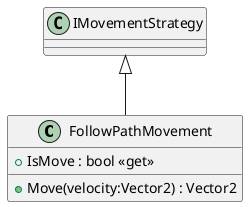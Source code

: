 @startuml
class FollowPathMovement {
    + Move(velocity:Vector2) : Vector2
    + IsMove : bool <<get>>
}
IMovementStrategy <|-- FollowPathMovement
@enduml
